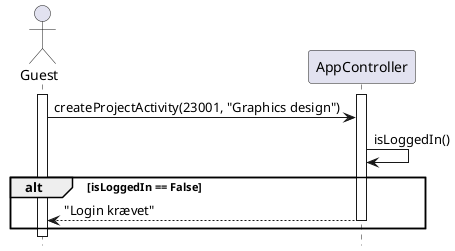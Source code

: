 @startuml createActivityNoPLGuest
hide footbox
actor "Guest" as g
participant AppController as app
activate g
activate app
g -> app : createProjectActivity(23001, "Graphics design")
app -> app : isLoggedIn()
alt isLoggedIn == False
app --> g : "Login krævet"
deactivate app
end

hide footbox
@enduml